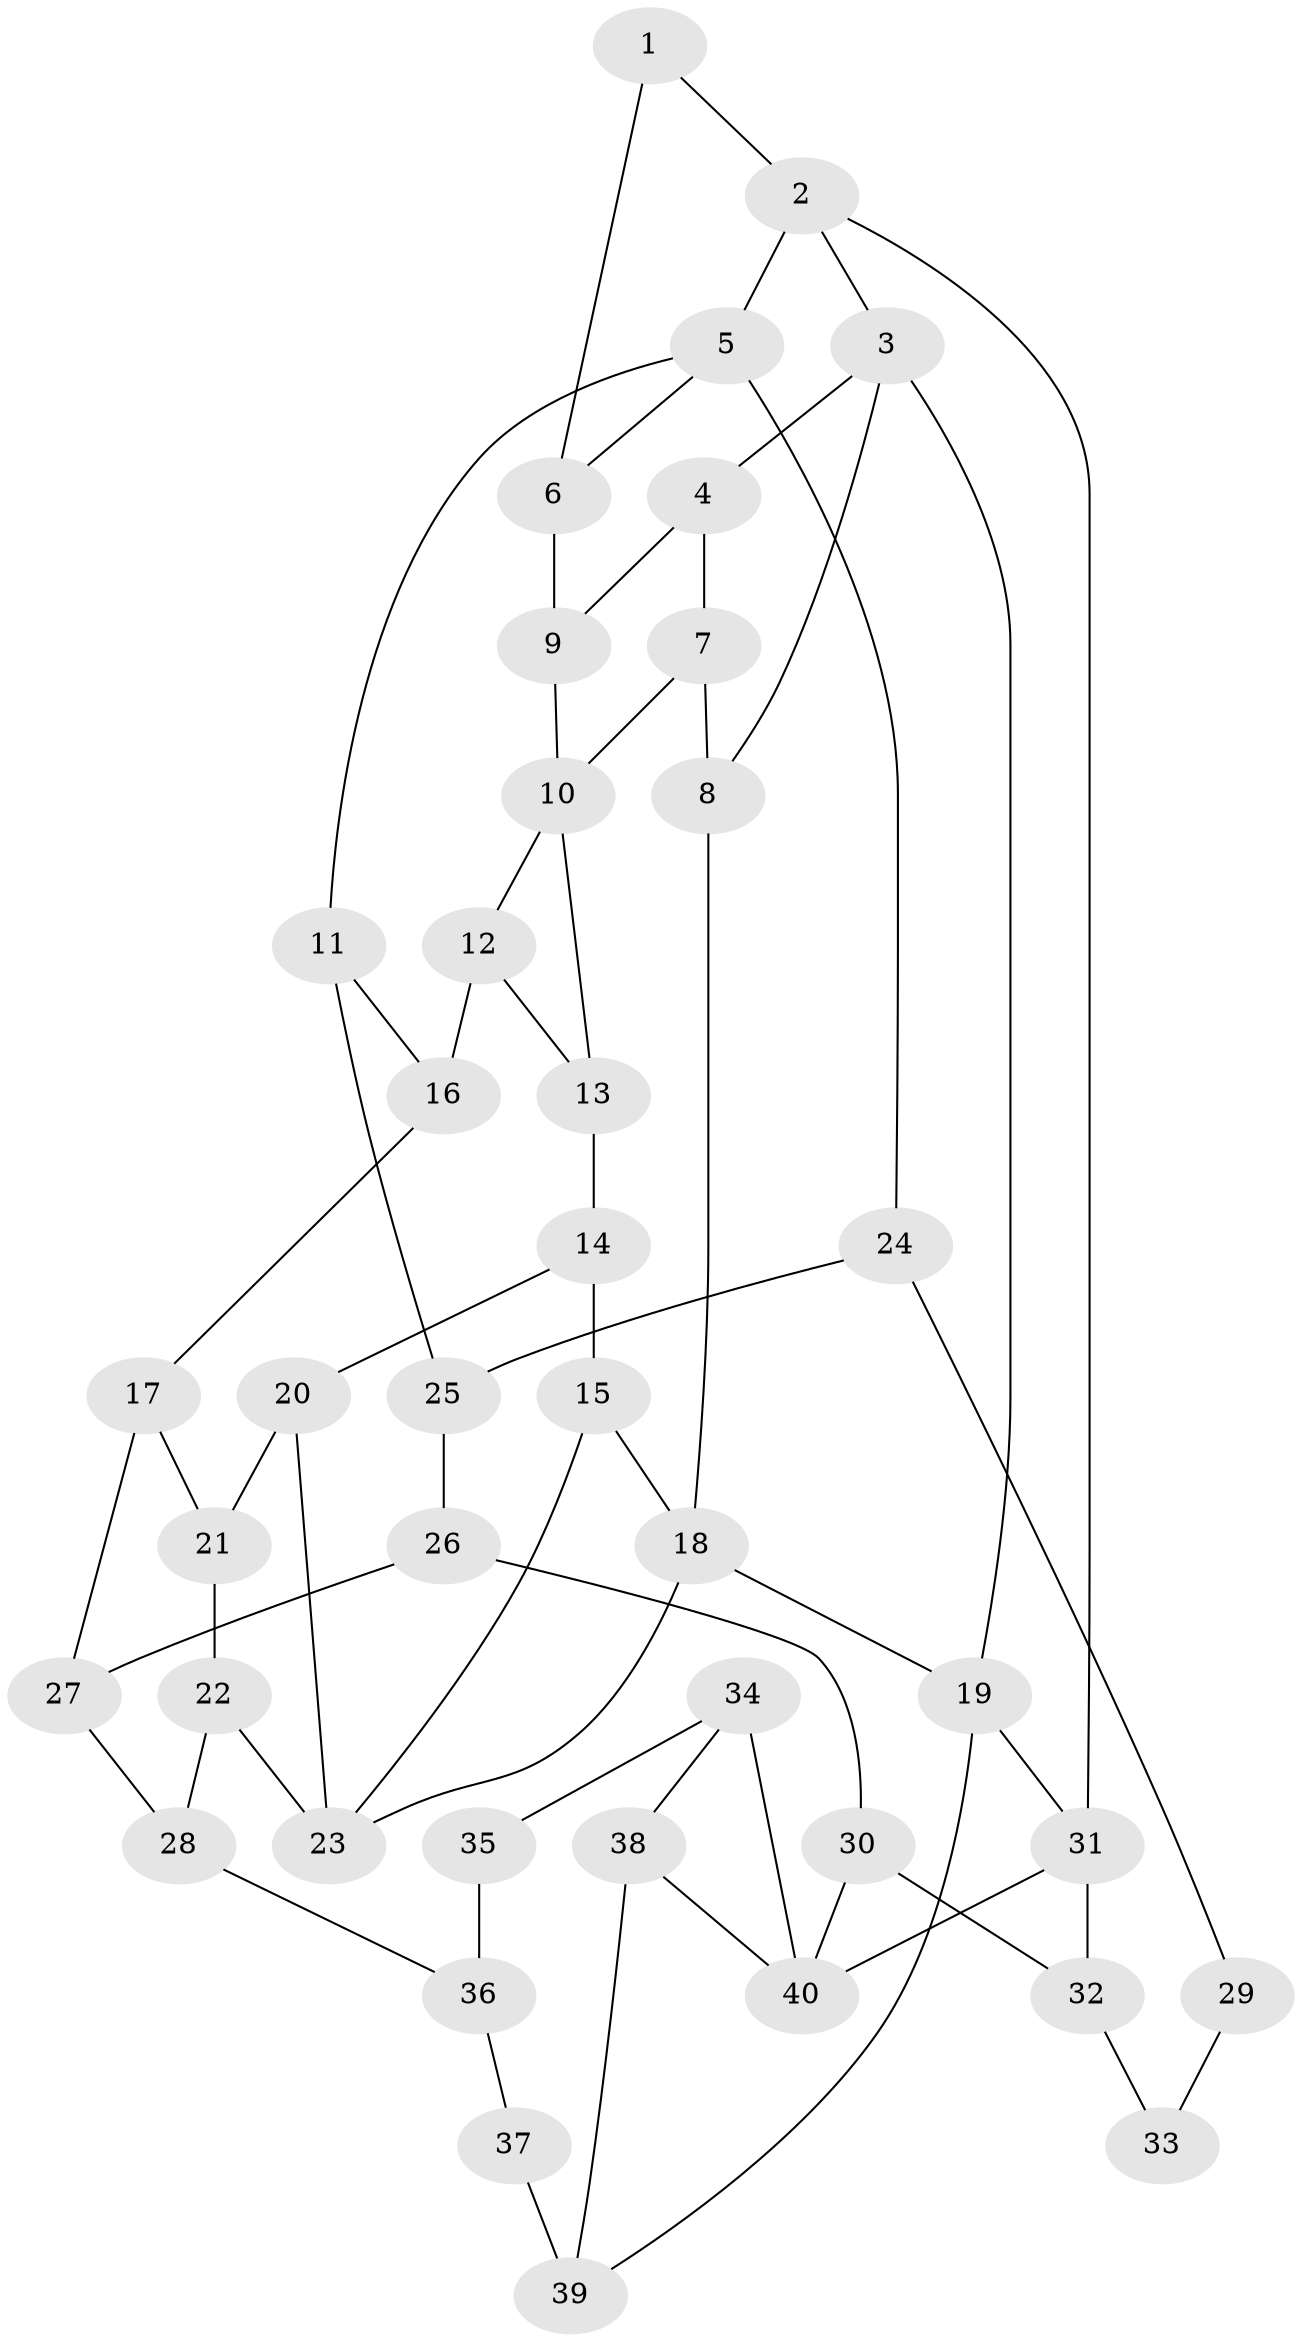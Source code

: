 // original degree distribution, {3: 0.05357142857142857, 6: 0.26785714285714285, 5: 0.4107142857142857, 4: 0.26785714285714285}
// Generated by graph-tools (version 1.1) at 2025/38/03/04/25 23:38:37]
// undirected, 40 vertices, 62 edges
graph export_dot {
  node [color=gray90,style=filled];
  1;
  2;
  3;
  4;
  5;
  6;
  7;
  8;
  9;
  10;
  11;
  12;
  13;
  14;
  15;
  16;
  17;
  18;
  19;
  20;
  21;
  22;
  23;
  24;
  25;
  26;
  27;
  28;
  29;
  30;
  31;
  32;
  33;
  34;
  35;
  36;
  37;
  38;
  39;
  40;
  1 -- 2 [weight=1.0];
  1 -- 6 [weight=1.0];
  2 -- 3 [weight=1.0];
  2 -- 5 [weight=1.0];
  2 -- 31 [weight=1.0];
  3 -- 4 [weight=1.0];
  3 -- 8 [weight=1.0];
  3 -- 19 [weight=1.0];
  4 -- 7 [weight=1.0];
  4 -- 9 [weight=1.0];
  5 -- 6 [weight=1.0];
  5 -- 11 [weight=1.0];
  5 -- 24 [weight=1.0];
  6 -- 9 [weight=2.0];
  7 -- 8 [weight=1.0];
  7 -- 10 [weight=1.0];
  8 -- 18 [weight=1.0];
  9 -- 10 [weight=1.0];
  10 -- 12 [weight=1.0];
  10 -- 13 [weight=1.0];
  11 -- 16 [weight=1.0];
  11 -- 25 [weight=1.0];
  12 -- 13 [weight=1.0];
  12 -- 16 [weight=2.0];
  13 -- 14 [weight=1.0];
  14 -- 15 [weight=1.0];
  14 -- 20 [weight=1.0];
  15 -- 18 [weight=1.0];
  15 -- 23 [weight=1.0];
  16 -- 17 [weight=1.0];
  17 -- 21 [weight=1.0];
  17 -- 27 [weight=1.0];
  18 -- 19 [weight=1.0];
  18 -- 23 [weight=1.0];
  19 -- 31 [weight=1.0];
  19 -- 39 [weight=1.0];
  20 -- 21 [weight=2.0];
  20 -- 23 [weight=1.0];
  21 -- 22 [weight=1.0];
  22 -- 23 [weight=1.0];
  22 -- 28 [weight=1.0];
  24 -- 25 [weight=1.0];
  24 -- 29 [weight=1.0];
  25 -- 26 [weight=1.0];
  26 -- 27 [weight=1.0];
  26 -- 30 [weight=1.0];
  27 -- 28 [weight=1.0];
  28 -- 36 [weight=1.0];
  29 -- 33 [weight=2.0];
  30 -- 32 [weight=1.0];
  30 -- 40 [weight=1.0];
  31 -- 32 [weight=1.0];
  31 -- 40 [weight=1.0];
  32 -- 33 [weight=2.0];
  34 -- 35 [weight=1.0];
  34 -- 38 [weight=1.0];
  34 -- 40 [weight=1.0];
  35 -- 36 [weight=1.0];
  36 -- 37 [weight=1.0];
  37 -- 39 [weight=2.0];
  38 -- 39 [weight=1.0];
  38 -- 40 [weight=1.0];
}
